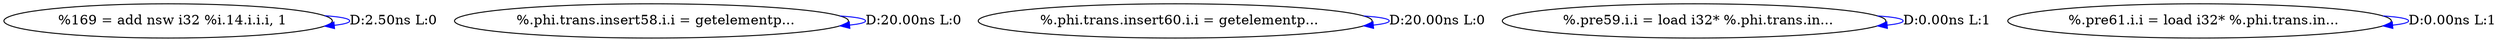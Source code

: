 digraph {
Node0x3efcf50[label="  %169 = add nsw i32 %i.14.i.i.i, 1"];
Node0x3efcf50 -> Node0x3efcf50[label="D:2.50ns L:0",color=blue];
Node0x3efd030[label="  %.phi.trans.insert58.i.i = getelementp..."];
Node0x3efd030 -> Node0x3efd030[label="D:20.00ns L:0",color=blue];
Node0x3efd150[label="  %.phi.trans.insert60.i.i = getelementp..."];
Node0x3efd150 -> Node0x3efd150[label="D:20.00ns L:0",color=blue];
Node0x3efd230[label="  %.pre59.i.i = load i32* %.phi.trans.in..."];
Node0x3efd230 -> Node0x3efd230[label="D:0.00ns L:1",color=blue];
Node0x3efd310[label="  %.pre61.i.i = load i32* %.phi.trans.in..."];
Node0x3efd310 -> Node0x3efd310[label="D:0.00ns L:1",color=blue];
}
